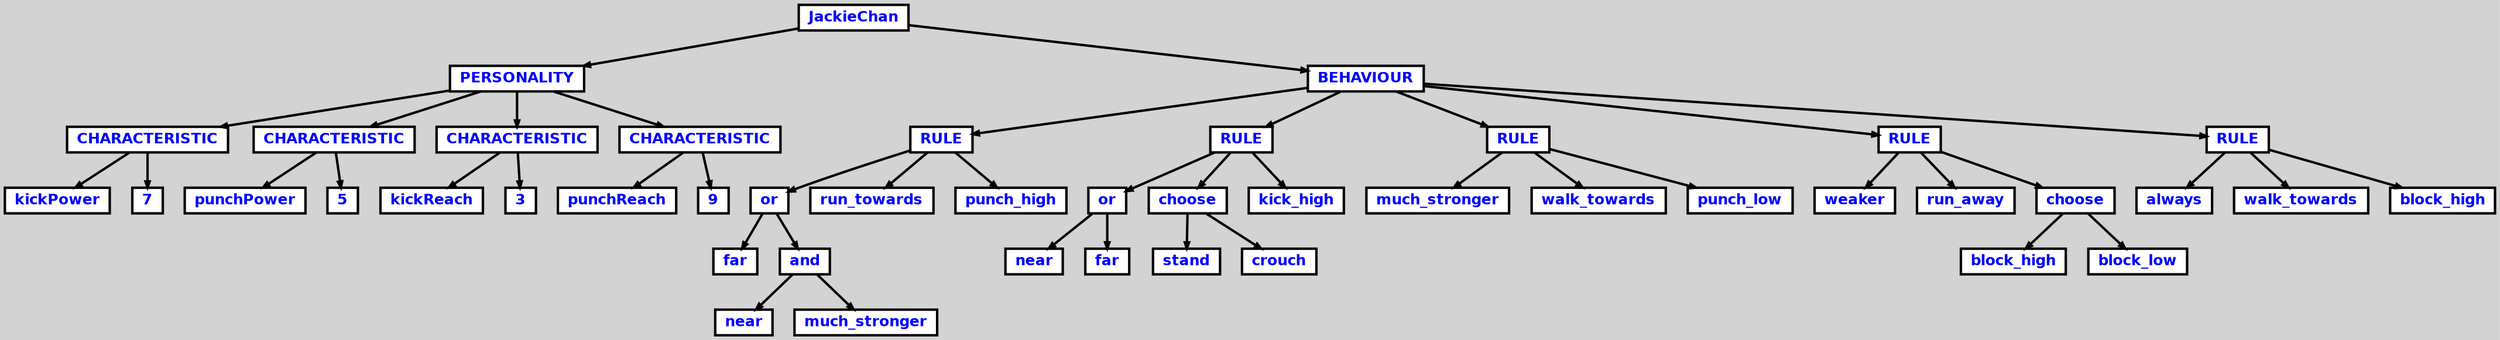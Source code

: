 digraph {

	ordering=out;
	ranksep=.4;
	bgcolor="lightgrey"; node [shape=box, fixedsize=false, fontsize=12, fontname="Helvetica-bold", fontcolor="blue"
		width=.25, height=.25, color="black", fillcolor="white", style="filled, solid, bold"];
	edge [arrowsize=.5, color="black", style="bold"]

  n0 [label="JackieChan"];
  n1 [label="PERSONALITY"];
  n1 [label="PERSONALITY"];
  n2 [label="CHARACTERISTIC"];
  n2 [label="CHARACTERISTIC"];
  n3 [label="kickPower"];
  n4 [label="7"];
  n5 [label="CHARACTERISTIC"];
  n5 [label="CHARACTERISTIC"];
  n6 [label="punchPower"];
  n7 [label="5"];
  n8 [label="CHARACTERISTIC"];
  n8 [label="CHARACTERISTIC"];
  n9 [label="kickReach"];
  n10 [label="3"];
  n11 [label="CHARACTERISTIC"];
  n11 [label="CHARACTERISTIC"];
  n12 [label="punchReach"];
  n13 [label="9"];
  n14 [label="BEHAVIOUR"];
  n14 [label="BEHAVIOUR"];
  n15 [label="RULE"];
  n15 [label="RULE"];
  n16 [label="or"];
  n16 [label="or"];
  n17 [label="far"];
  n18 [label="and"];
  n18 [label="and"];
  n19 [label="near"];
  n20 [label="much_stronger"];
  n21 [label="run_towards"];
  n22 [label="punch_high"];
  n23 [label="RULE"];
  n23 [label="RULE"];
  n24 [label="or"];
  n24 [label="or"];
  n25 [label="near"];
  n26 [label="far"];
  n27 [label="choose"];
  n27 [label="choose"];
  n28 [label="stand"];
  n29 [label="crouch"];
  n30 [label="kick_high"];
  n31 [label="RULE"];
  n31 [label="RULE"];
  n32 [label="much_stronger"];
  n33 [label="walk_towards"];
  n34 [label="punch_low"];
  n35 [label="RULE"];
  n35 [label="RULE"];
  n36 [label="weaker"];
  n37 [label="run_away"];
  n38 [label="choose"];
  n38 [label="choose"];
  n39 [label="block_high"];
  n40 [label="block_low"];
  n41 [label="RULE"];
  n41 [label="RULE"];
  n42 [label="always"];
  n43 [label="walk_towards"];
  n44 [label="block_high"];

  n0 -> n1 // "JackieChan" -> "PERSONALITY"
  n1 -> n2 // "PERSONALITY" -> "CHARACTERISTIC"
  n2 -> n3 // "CHARACTERISTIC" -> "kickPower"
  n2 -> n4 // "CHARACTERISTIC" -> "7"
  n1 -> n5 // "PERSONALITY" -> "CHARACTERISTIC"
  n5 -> n6 // "CHARACTERISTIC" -> "punchPower"
  n5 -> n7 // "CHARACTERISTIC" -> "5"
  n1 -> n8 // "PERSONALITY" -> "CHARACTERISTIC"
  n8 -> n9 // "CHARACTERISTIC" -> "kickReach"
  n8 -> n10 // "CHARACTERISTIC" -> "3"
  n1 -> n11 // "PERSONALITY" -> "CHARACTERISTIC"
  n11 -> n12 // "CHARACTERISTIC" -> "punchReach"
  n11 -> n13 // "CHARACTERISTIC" -> "9"
  n0 -> n14 // "JackieChan" -> "BEHAVIOUR"
  n14 -> n15 // "BEHAVIOUR" -> "RULE"
  n15 -> n16 // "RULE" -> "or"
  n16 -> n17 // "or" -> "far"
  n16 -> n18 // "or" -> "and"
  n18 -> n19 // "and" -> "near"
  n18 -> n20 // "and" -> "much_stronger"
  n15 -> n21 // "RULE" -> "run_towards"
  n15 -> n22 // "RULE" -> "punch_high"
  n14 -> n23 // "BEHAVIOUR" -> "RULE"
  n23 -> n24 // "RULE" -> "or"
  n24 -> n25 // "or" -> "near"
  n24 -> n26 // "or" -> "far"
  n23 -> n27 // "RULE" -> "choose"
  n27 -> n28 // "choose" -> "stand"
  n27 -> n29 // "choose" -> "crouch"
  n23 -> n30 // "RULE" -> "kick_high"
  n14 -> n31 // "BEHAVIOUR" -> "RULE"
  n31 -> n32 // "RULE" -> "much_stronger"
  n31 -> n33 // "RULE" -> "walk_towards"
  n31 -> n34 // "RULE" -> "punch_low"
  n14 -> n35 // "BEHAVIOUR" -> "RULE"
  n35 -> n36 // "RULE" -> "weaker"
  n35 -> n37 // "RULE" -> "run_away"
  n35 -> n38 // "RULE" -> "choose"
  n38 -> n39 // "choose" -> "block_high"
  n38 -> n40 // "choose" -> "block_low"
  n14 -> n41 // "BEHAVIOUR" -> "RULE"
  n41 -> n42 // "RULE" -> "always"
  n41 -> n43 // "RULE" -> "walk_towards"
  n41 -> n44 // "RULE" -> "block_high"

}
